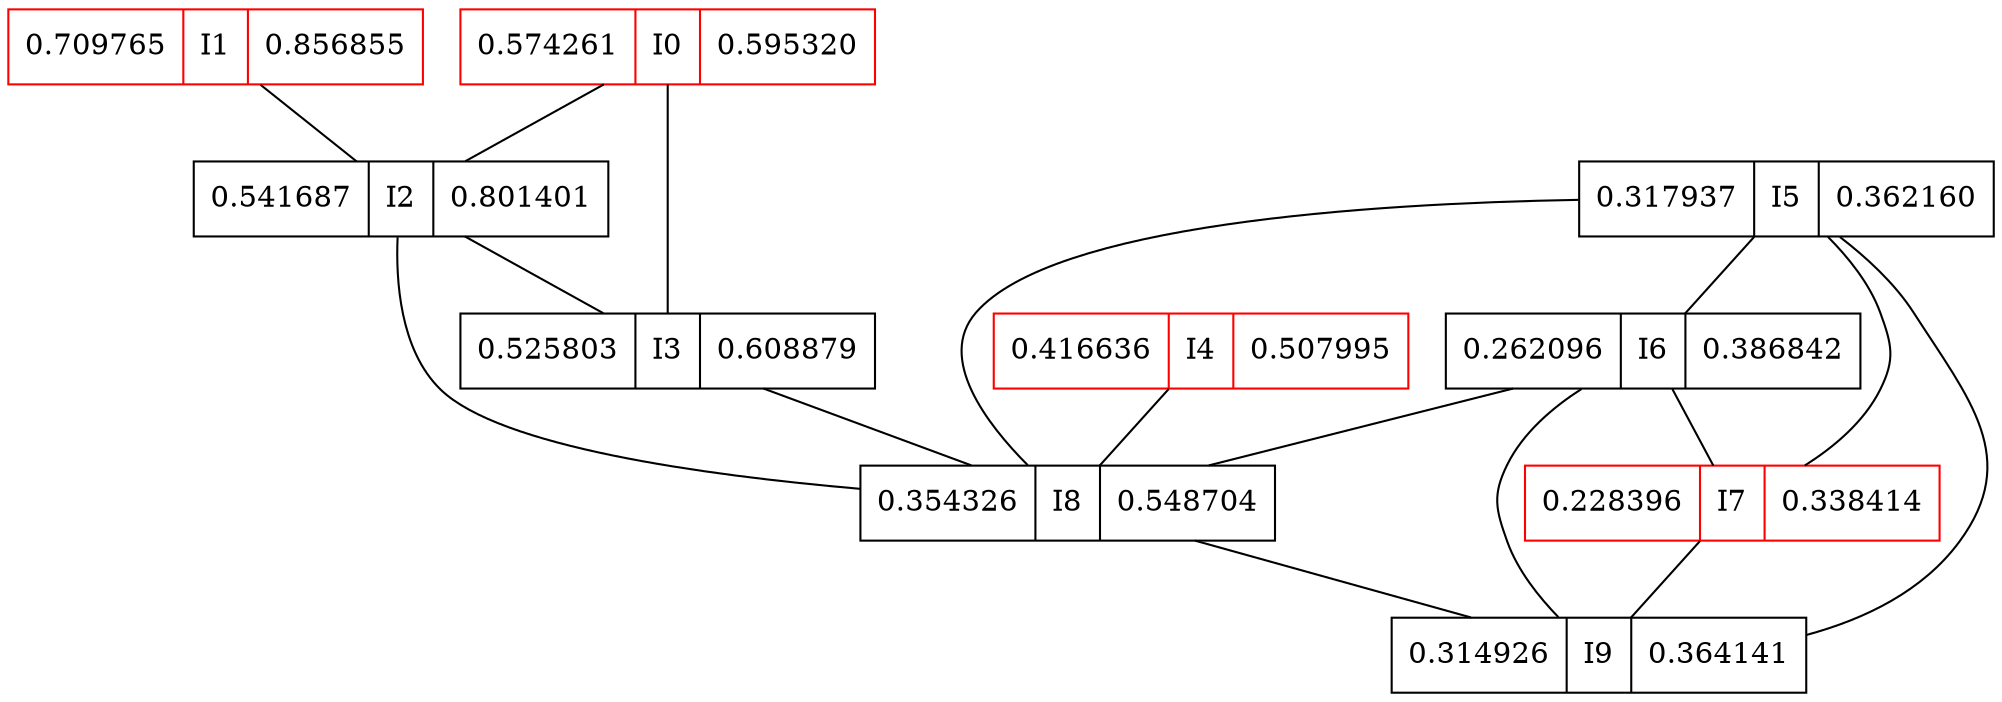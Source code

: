graph IntervalGraph {
struct0 [shape=record, color=red, label="0.574261|I0|0.595320"]
struct1 [shape=record, color=red, label="0.709765|I1|0.856855"]
struct2 [shape=record, color=black, label="0.541687|I2|0.801401"]
struct3 [shape=record, color=black, label="0.525803|I3|0.608879"]
struct4 [shape=record, color=red, label="0.416636|I4|0.507995"]
struct5 [shape=record, color=black, label="0.317937|I5|0.362160"]
struct6 [shape=record, color=black, label="0.262096|I6|0.386842"]
struct7 [shape=record, color=red, label="0.228396|I7|0.338414"]
struct8 [shape=record, color=black, label="0.354326|I8|0.548704"]
struct9 [shape=record, color=black, label="0.314926|I9|0.364141"]
 struct0 -- struct2;
 struct0 -- struct3;
 struct1 -- struct2;
 struct2 -- struct3;
 struct2 -- struct8;
 struct3 -- struct8;
 struct4 -- struct8;
 struct5 -- struct6;
 struct5 -- struct7;
 struct5 -- struct8;
 struct5 -- struct9;
 struct6 -- struct7;
 struct6 -- struct8;
 struct6 -- struct9;
 struct7 -- struct9;
 struct8 -- struct9;
 struct9;
}
